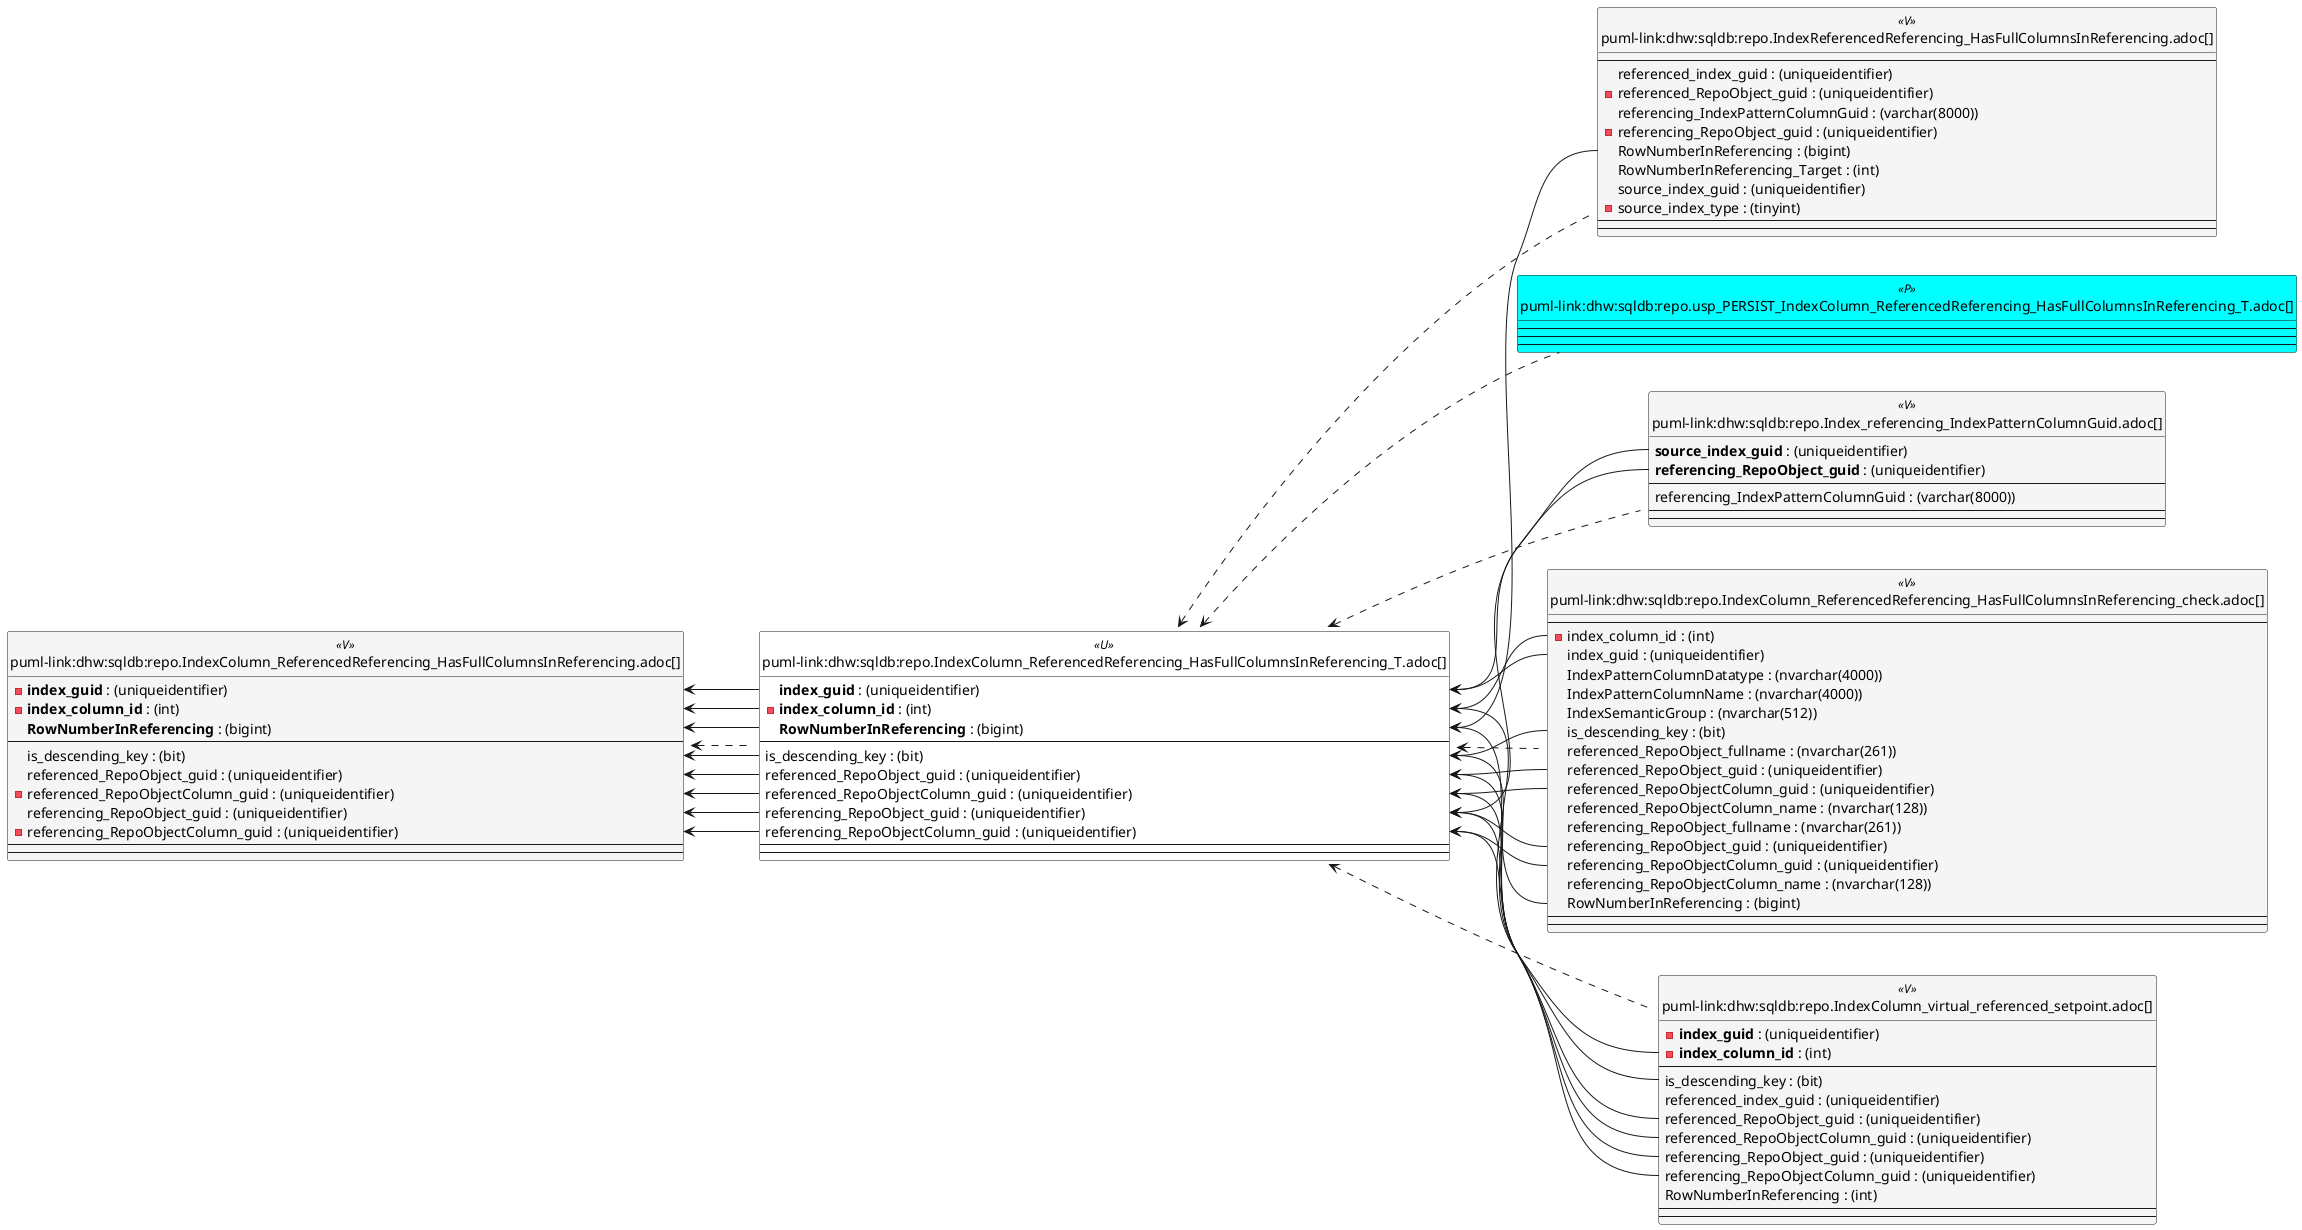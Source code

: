@startuml
left to right direction
'top to bottom direction
hide circle
'avoide "." issues:
set namespaceSeparator none


skinparam class {
  BackgroundColor White
  BackgroundColor<<FN>> Yellow
  BackgroundColor<<FS>> Yellow
  BackgroundColor<<FT>> LightGray
  BackgroundColor<<IF>> Yellow
  BackgroundColor<<IS>> Yellow
  BackgroundColor<<P>> Aqua
  BackgroundColor<<PC>> Aqua
  BackgroundColor<<SN>> Yellow
  BackgroundColor<<SO>> SlateBlue
  BackgroundColor<<TF>> LightGray
  BackgroundColor<<TR>> Tomato
  BackgroundColor<<U>> White
  BackgroundColor<<V>> WhiteSmoke
  BackgroundColor<<X>> Aqua
  BackgroundColor<<external>> AliceBlue
}


entity "puml-link:dhw:sqldb:repo.Index_referencing_IndexPatternColumnGuid.adoc[]" as repo.Index_referencing_IndexPatternColumnGuid << V >> {
  **source_index_guid** : (uniqueidentifier)
  **referencing_RepoObject_guid** : (uniqueidentifier)
  --
  referencing_IndexPatternColumnGuid : (varchar(8000))
  --
  --
}

entity "puml-link:dhw:sqldb:repo.IndexColumn_ReferencedReferencing_HasFullColumnsInReferencing.adoc[]" as repo.IndexColumn_ReferencedReferencing_HasFullColumnsInReferencing << V >> {
  - **index_guid** : (uniqueidentifier)
  - **index_column_id** : (int)
  **RowNumberInReferencing** : (bigint)
  --
  is_descending_key : (bit)
  referenced_RepoObject_guid : (uniqueidentifier)
  - referenced_RepoObjectColumn_guid : (uniqueidentifier)
  referencing_RepoObject_guid : (uniqueidentifier)
  - referencing_RepoObjectColumn_guid : (uniqueidentifier)
  --
  --
}

entity "puml-link:dhw:sqldb:repo.IndexColumn_ReferencedReferencing_HasFullColumnsInReferencing_check.adoc[]" as repo.IndexColumn_ReferencedReferencing_HasFullColumnsInReferencing_check << V >> {
  --
  - index_column_id : (int)
  index_guid : (uniqueidentifier)
  IndexPatternColumnDatatype : (nvarchar(4000))
  IndexPatternColumnName : (nvarchar(4000))
  IndexSemanticGroup : (nvarchar(512))
  is_descending_key : (bit)
  referenced_RepoObject_fullname : (nvarchar(261))
  referenced_RepoObject_guid : (uniqueidentifier)
  referenced_RepoObjectColumn_guid : (uniqueidentifier)
  referenced_RepoObjectColumn_name : (nvarchar(128))
  referencing_RepoObject_fullname : (nvarchar(261))
  referencing_RepoObject_guid : (uniqueidentifier)
  referencing_RepoObjectColumn_guid : (uniqueidentifier)
  referencing_RepoObjectColumn_name : (nvarchar(128))
  RowNumberInReferencing : (bigint)
  --
  --
}

entity "puml-link:dhw:sqldb:repo.IndexColumn_ReferencedReferencing_HasFullColumnsInReferencing_T.adoc[]" as repo.IndexColumn_ReferencedReferencing_HasFullColumnsInReferencing_T << U >> {
  **index_guid** : (uniqueidentifier)
  - **index_column_id** : (int)
  **RowNumberInReferencing** : (bigint)
  --
  is_descending_key : (bit)
  referenced_RepoObject_guid : (uniqueidentifier)
  referenced_RepoObjectColumn_guid : (uniqueidentifier)
  referencing_RepoObject_guid : (uniqueidentifier)
  referencing_RepoObjectColumn_guid : (uniqueidentifier)
  --
  --
}

entity "puml-link:dhw:sqldb:repo.IndexColumn_virtual_referenced_setpoint.adoc[]" as repo.IndexColumn_virtual_referenced_setpoint << V >> {
  - **index_guid** : (uniqueidentifier)
  - **index_column_id** : (int)
  --
  is_descending_key : (bit)
  referenced_index_guid : (uniqueidentifier)
  referenced_RepoObject_guid : (uniqueidentifier)
  referenced_RepoObjectColumn_guid : (uniqueidentifier)
  referencing_RepoObject_guid : (uniqueidentifier)
  referencing_RepoObjectColumn_guid : (uniqueidentifier)
  RowNumberInReferencing : (int)
  --
  --
}

entity "puml-link:dhw:sqldb:repo.IndexReferencedReferencing_HasFullColumnsInReferencing.adoc[]" as repo.IndexReferencedReferencing_HasFullColumnsInReferencing << V >> {
  --
  referenced_index_guid : (uniqueidentifier)
  - referenced_RepoObject_guid : (uniqueidentifier)
  referencing_IndexPatternColumnGuid : (varchar(8000))
  - referencing_RepoObject_guid : (uniqueidentifier)
  RowNumberInReferencing : (bigint)
  RowNumberInReferencing_Target : (int)
  source_index_guid : (uniqueidentifier)
  - source_index_type : (tinyint)
  --
  --
}

entity "puml-link:dhw:sqldb:repo.usp_PERSIST_IndexColumn_ReferencedReferencing_HasFullColumnsInReferencing_T.adoc[]" as repo.usp_PERSIST_IndexColumn_ReferencedReferencing_HasFullColumnsInReferencing_T << P >> {
  --
  --
  --
}

repo.IndexColumn_ReferencedReferencing_HasFullColumnsInReferencing <.. repo.IndexColumn_ReferencedReferencing_HasFullColumnsInReferencing_T
repo.IndexColumn_ReferencedReferencing_HasFullColumnsInReferencing_T <.. repo.IndexReferencedReferencing_HasFullColumnsInReferencing
repo.IndexColumn_ReferencedReferencing_HasFullColumnsInReferencing_T <.. repo.IndexColumn_virtual_referenced_setpoint
repo.IndexColumn_ReferencedReferencing_HasFullColumnsInReferencing_T <.. repo.Index_referencing_IndexPatternColumnGuid
repo.IndexColumn_ReferencedReferencing_HasFullColumnsInReferencing_T <.. repo.usp_PERSIST_IndexColumn_ReferencedReferencing_HasFullColumnsInReferencing_T
repo.IndexColumn_ReferencedReferencing_HasFullColumnsInReferencing_T <.. repo.IndexColumn_ReferencedReferencing_HasFullColumnsInReferencing_check
"repo.IndexColumn_ReferencedReferencing_HasFullColumnsInReferencing::index_column_id" <-- "repo.IndexColumn_ReferencedReferencing_HasFullColumnsInReferencing_T::index_column_id"
"repo.IndexColumn_ReferencedReferencing_HasFullColumnsInReferencing::index_guid" <-- "repo.IndexColumn_ReferencedReferencing_HasFullColumnsInReferencing_T::index_guid"
"repo.IndexColumn_ReferencedReferencing_HasFullColumnsInReferencing::is_descending_key" <-- "repo.IndexColumn_ReferencedReferencing_HasFullColumnsInReferencing_T::is_descending_key"
"repo.IndexColumn_ReferencedReferencing_HasFullColumnsInReferencing::referenced_RepoObject_guid" <-- "repo.IndexColumn_ReferencedReferencing_HasFullColumnsInReferencing_T::referenced_RepoObject_guid"
"repo.IndexColumn_ReferencedReferencing_HasFullColumnsInReferencing::referenced_RepoObjectColumn_guid" <-- "repo.IndexColumn_ReferencedReferencing_HasFullColumnsInReferencing_T::referenced_RepoObjectColumn_guid"
"repo.IndexColumn_ReferencedReferencing_HasFullColumnsInReferencing::referencing_RepoObject_guid" <-- "repo.IndexColumn_ReferencedReferencing_HasFullColumnsInReferencing_T::referencing_RepoObject_guid"
"repo.IndexColumn_ReferencedReferencing_HasFullColumnsInReferencing::referencing_RepoObjectColumn_guid" <-- "repo.IndexColumn_ReferencedReferencing_HasFullColumnsInReferencing_T::referencing_RepoObjectColumn_guid"
"repo.IndexColumn_ReferencedReferencing_HasFullColumnsInReferencing::RowNumberInReferencing" <-- "repo.IndexColumn_ReferencedReferencing_HasFullColumnsInReferencing_T::RowNumberInReferencing"
"repo.IndexColumn_ReferencedReferencing_HasFullColumnsInReferencing_T::index_column_id" <-- "repo.IndexColumn_virtual_referenced_setpoint::index_column_id"
"repo.IndexColumn_ReferencedReferencing_HasFullColumnsInReferencing_T::index_column_id" <-- "repo.IndexColumn_ReferencedReferencing_HasFullColumnsInReferencing_check::index_column_id"
"repo.IndexColumn_ReferencedReferencing_HasFullColumnsInReferencing_T::index_guid" <-- "repo.Index_referencing_IndexPatternColumnGuid::source_index_guid"
"repo.IndexColumn_ReferencedReferencing_HasFullColumnsInReferencing_T::index_guid" <-- "repo.IndexColumn_ReferencedReferencing_HasFullColumnsInReferencing_check::index_guid"
"repo.IndexColumn_ReferencedReferencing_HasFullColumnsInReferencing_T::is_descending_key" <-- "repo.IndexColumn_virtual_referenced_setpoint::is_descending_key"
"repo.IndexColumn_ReferencedReferencing_HasFullColumnsInReferencing_T::is_descending_key" <-- "repo.IndexColumn_ReferencedReferencing_HasFullColumnsInReferencing_check::is_descending_key"
"repo.IndexColumn_ReferencedReferencing_HasFullColumnsInReferencing_T::referenced_RepoObject_guid" <-- "repo.IndexColumn_virtual_referenced_setpoint::referenced_RepoObject_guid"
"repo.IndexColumn_ReferencedReferencing_HasFullColumnsInReferencing_T::referenced_RepoObject_guid" <-- "repo.IndexColumn_ReferencedReferencing_HasFullColumnsInReferencing_check::referenced_RepoObject_guid"
"repo.IndexColumn_ReferencedReferencing_HasFullColumnsInReferencing_T::referenced_RepoObjectColumn_guid" <-- "repo.IndexColumn_virtual_referenced_setpoint::referenced_RepoObjectColumn_guid"
"repo.IndexColumn_ReferencedReferencing_HasFullColumnsInReferencing_T::referenced_RepoObjectColumn_guid" <-- "repo.IndexColumn_ReferencedReferencing_HasFullColumnsInReferencing_check::referenced_RepoObjectColumn_guid"
"repo.IndexColumn_ReferencedReferencing_HasFullColumnsInReferencing_T::referencing_RepoObject_guid" <-- "repo.IndexColumn_virtual_referenced_setpoint::referencing_RepoObject_guid"
"repo.IndexColumn_ReferencedReferencing_HasFullColumnsInReferencing_T::referencing_RepoObject_guid" <-- "repo.Index_referencing_IndexPatternColumnGuid::referencing_RepoObject_guid"
"repo.IndexColumn_ReferencedReferencing_HasFullColumnsInReferencing_T::referencing_RepoObject_guid" <-- "repo.IndexColumn_ReferencedReferencing_HasFullColumnsInReferencing_check::referencing_RepoObject_guid"
"repo.IndexColumn_ReferencedReferencing_HasFullColumnsInReferencing_T::referencing_RepoObjectColumn_guid" <-- "repo.IndexColumn_virtual_referenced_setpoint::referencing_RepoObjectColumn_guid"
"repo.IndexColumn_ReferencedReferencing_HasFullColumnsInReferencing_T::referencing_RepoObjectColumn_guid" <-- "repo.IndexColumn_ReferencedReferencing_HasFullColumnsInReferencing_check::referencing_RepoObjectColumn_guid"
"repo.IndexColumn_ReferencedReferencing_HasFullColumnsInReferencing_T::RowNumberInReferencing" <-- "repo.IndexReferencedReferencing_HasFullColumnsInReferencing::RowNumberInReferencing"
"repo.IndexColumn_ReferencedReferencing_HasFullColumnsInReferencing_T::RowNumberInReferencing" <-- "repo.IndexColumn_ReferencedReferencing_HasFullColumnsInReferencing_check::RowNumberInReferencing"
@enduml

